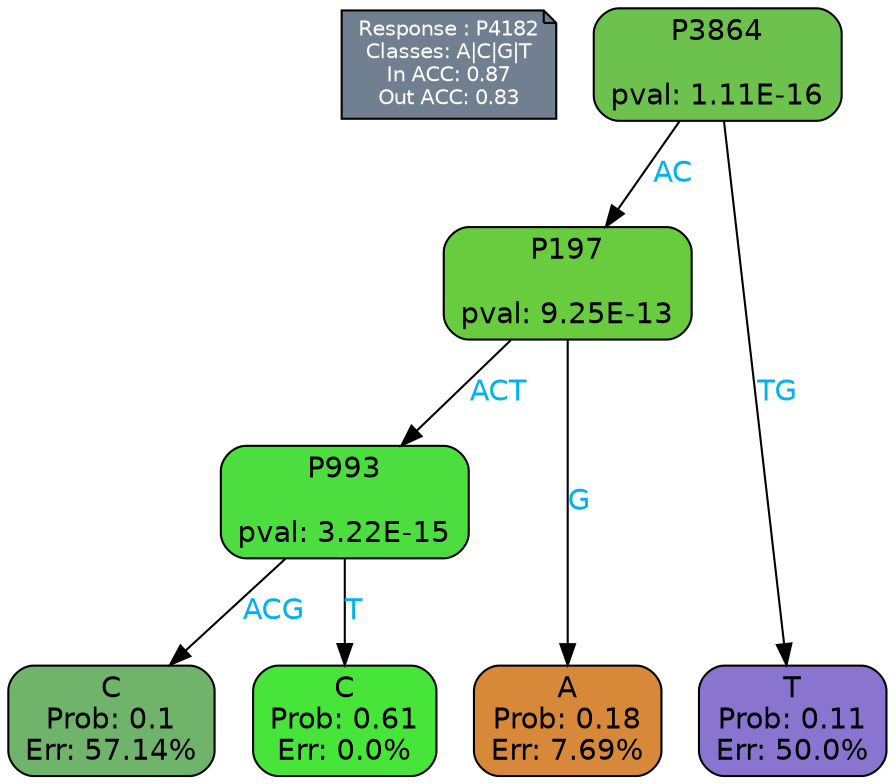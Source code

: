 digraph Tree {
node [shape=box, style="filled, rounded", color="black", fontname=helvetica] ;
graph [ranksep=equally, splines=polylines, bgcolor=transparent, dpi=600] ;
edge [fontname=helvetica] ;
LEGEND [label="Response : P4182
Classes: A|C|G|T
In ACC: 0.87
Out ACC: 0.83
",shape=note,align=left,style=filled,fillcolor="slategray",fontcolor="white",fontsize=10];1 [label="P3864

pval: 1.11E-16", fillcolor="#6dc24e"] ;
2 [label="P197

pval: 9.25E-13", fillcolor="#69cc3e"] ;
3 [label="P993

pval: 3.22E-15", fillcolor="#4cde3f"] ;
4 [label="C
Prob: 0.1
Err: 57.14%", fillcolor="#70b36a"] ;
5 [label="C
Prob: 0.61
Err: 0.0%", fillcolor="#47e539"] ;
6 [label="A
Prob: 0.18
Err: 7.69%", fillcolor="#d88839"] ;
7 [label="T
Prob: 0.11
Err: 50.0%", fillcolor="#8974cf"] ;
1 -> 2 [label="AC",fontcolor=deepskyblue2] ;
1 -> 7 [label="TG",fontcolor=deepskyblue2] ;
2 -> 3 [label="ACT",fontcolor=deepskyblue2] ;
2 -> 6 [label="G",fontcolor=deepskyblue2] ;
3 -> 4 [label="ACG",fontcolor=deepskyblue2] ;
3 -> 5 [label="T",fontcolor=deepskyblue2] ;
{rank = same; 4;5;6;7;}{rank = same; LEGEND;1;}}